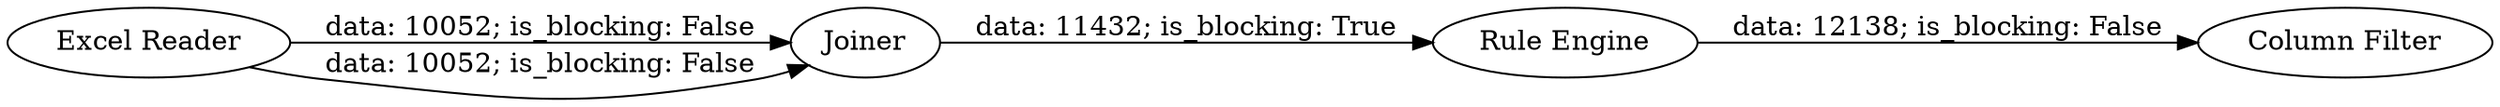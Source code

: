 digraph {
	"-1610897283896454704_2" [label=Joiner]
	"-1610897283896454704_1" [label="Excel Reader"]
	"-1610897283896454704_3" [label="Rule Engine"]
	"-1610897283896454704_4" [label="Column Filter"]
	"-1610897283896454704_1" -> "-1610897283896454704_2" [label="data: 10052; is_blocking: False"]
	"-1610897283896454704_1" -> "-1610897283896454704_2" [label="data: 10052; is_blocking: False"]
	"-1610897283896454704_3" -> "-1610897283896454704_4" [label="data: 12138; is_blocking: False"]
	"-1610897283896454704_2" -> "-1610897283896454704_3" [label="data: 11432; is_blocking: True"]
	rankdir=LR
}
